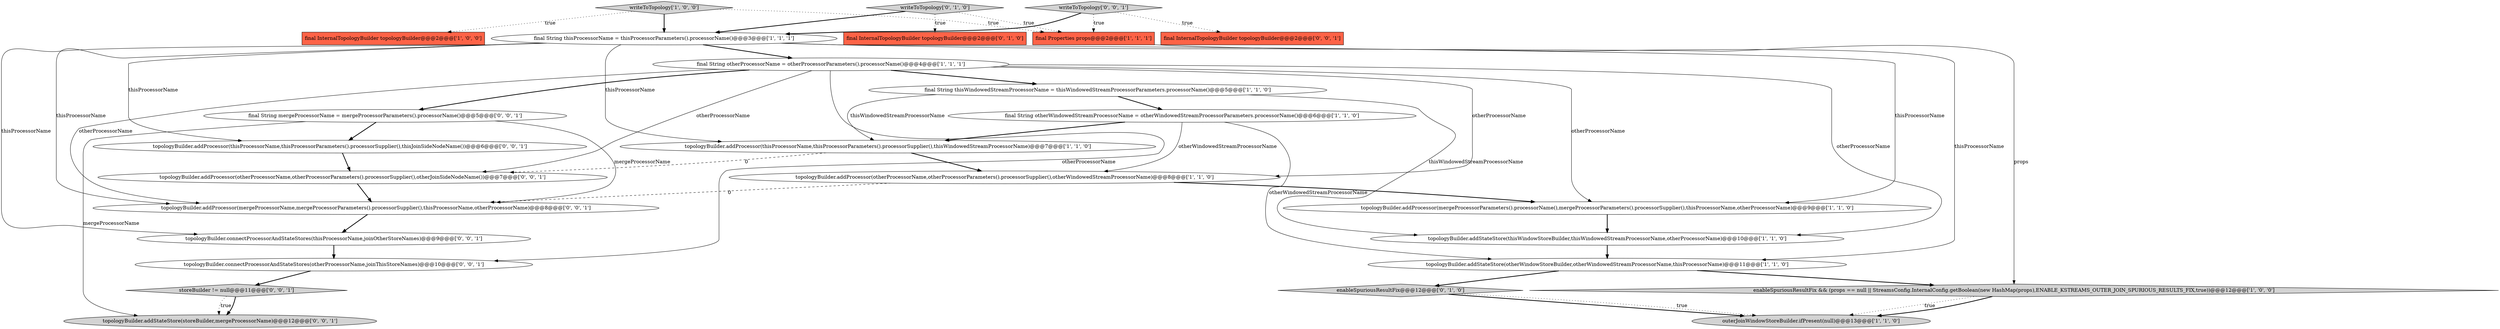 digraph {
22 [style = filled, label = "final String mergeProcessorName = mergeProcessorParameters().processorName()@@@5@@@['0', '0', '1']", fillcolor = white, shape = ellipse image = "AAA0AAABBB3BBB"];
26 [style = filled, label = "topologyBuilder.connectProcessorAndStateStores(thisProcessorName,joinOtherStoreNames)@@@9@@@['0', '0', '1']", fillcolor = white, shape = ellipse image = "AAA0AAABBB3BBB"];
2 [style = filled, label = "topologyBuilder.addProcessor(mergeProcessorParameters().processorName(),mergeProcessorParameters().processorSupplier(),thisProcessorName,otherProcessorName)@@@9@@@['1', '1', '0']", fillcolor = white, shape = ellipse image = "AAA0AAABBB1BBB"];
14 [style = filled, label = "final InternalTopologyBuilder topologyBuilder@@@2@@@['0', '1', '0']", fillcolor = tomato, shape = box image = "AAA0AAABBB2BBB"];
17 [style = filled, label = "topologyBuilder.addProcessor(thisProcessorName,thisProcessorParameters().processorSupplier(),thisJoinSideNodeName())@@@6@@@['0', '0', '1']", fillcolor = white, shape = ellipse image = "AAA0AAABBB3BBB"];
12 [style = filled, label = "final String thisWindowedStreamProcessorName = thisWindowedStreamProcessorParameters.processorName()@@@5@@@['1', '1', '0']", fillcolor = white, shape = ellipse image = "AAA0AAABBB1BBB"];
5 [style = filled, label = "final InternalTopologyBuilder topologyBuilder@@@2@@@['1', '0', '0']", fillcolor = tomato, shape = box image = "AAA0AAABBB1BBB"];
3 [style = filled, label = "final String otherWindowedStreamProcessorName = otherWindowedStreamProcessorParameters.processorName()@@@6@@@['1', '1', '0']", fillcolor = white, shape = ellipse image = "AAA0AAABBB1BBB"];
13 [style = filled, label = "final Properties props@@@2@@@['1', '1', '1']", fillcolor = tomato, shape = box image = "AAA0AAABBB1BBB"];
6 [style = filled, label = "final String thisProcessorName = thisProcessorParameters().processorName()@@@3@@@['1', '1', '1']", fillcolor = white, shape = ellipse image = "AAA0AAABBB1BBB"];
7 [style = filled, label = "topologyBuilder.addStateStore(thisWindowStoreBuilder,thisWindowedStreamProcessorName,otherProcessorName)@@@10@@@['1', '1', '0']", fillcolor = white, shape = ellipse image = "AAA0AAABBB1BBB"];
21 [style = filled, label = "storeBuilder != null@@@11@@@['0', '0', '1']", fillcolor = lightgray, shape = diamond image = "AAA0AAABBB3BBB"];
0 [style = filled, label = "topologyBuilder.addStateStore(otherWindowStoreBuilder,otherWindowedStreamProcessorName,thisProcessorName)@@@11@@@['1', '1', '0']", fillcolor = white, shape = ellipse image = "AAA0AAABBB1BBB"];
1 [style = filled, label = "writeToTopology['1', '0', '0']", fillcolor = lightgray, shape = diamond image = "AAA0AAABBB1BBB"];
9 [style = filled, label = "final String otherProcessorName = otherProcessorParameters().processorName()@@@4@@@['1', '1', '1']", fillcolor = white, shape = ellipse image = "AAA0AAABBB1BBB"];
4 [style = filled, label = "topologyBuilder.addProcessor(thisProcessorName,thisProcessorParameters().processorSupplier(),thisWindowedStreamProcessorName)@@@7@@@['1', '1', '0']", fillcolor = white, shape = ellipse image = "AAA0AAABBB1BBB"];
20 [style = filled, label = "topologyBuilder.addStateStore(storeBuilder,mergeProcessorName)@@@12@@@['0', '0', '1']", fillcolor = lightgray, shape = ellipse image = "AAA0AAABBB3BBB"];
8 [style = filled, label = "enableSpuriousResultFix && (props == null || StreamsConfig.InternalConfig.getBoolean(new HashMap(props),ENABLE_KSTREAMS_OUTER_JOIN_SPURIOUS_RESULTS_FIX,true))@@@12@@@['1', '0', '0']", fillcolor = lightgray, shape = diamond image = "AAA0AAABBB1BBB"];
16 [style = filled, label = "enableSpuriousResultFix@@@12@@@['0', '1', '0']", fillcolor = lightgray, shape = diamond image = "AAA0AAABBB2BBB"];
19 [style = filled, label = "final InternalTopologyBuilder topologyBuilder@@@2@@@['0', '0', '1']", fillcolor = tomato, shape = box image = "AAA0AAABBB3BBB"];
18 [style = filled, label = "topologyBuilder.addProcessor(otherProcessorName,otherProcessorParameters().processorSupplier(),otherJoinSideNodeName())@@@7@@@['0', '0', '1']", fillcolor = white, shape = ellipse image = "AAA0AAABBB3BBB"];
11 [style = filled, label = "topologyBuilder.addProcessor(otherProcessorName,otherProcessorParameters().processorSupplier(),otherWindowedStreamProcessorName)@@@8@@@['1', '1', '0']", fillcolor = white, shape = ellipse image = "AAA0AAABBB1BBB"];
23 [style = filled, label = "topologyBuilder.connectProcessorAndStateStores(otherProcessorName,joinThisStoreNames)@@@10@@@['0', '0', '1']", fillcolor = white, shape = ellipse image = "AAA0AAABBB3BBB"];
25 [style = filled, label = "topologyBuilder.addProcessor(mergeProcessorName,mergeProcessorParameters().processorSupplier(),thisProcessorName,otherProcessorName)@@@8@@@['0', '0', '1']", fillcolor = white, shape = ellipse image = "AAA0AAABBB3BBB"];
10 [style = filled, label = "outerJoinWindowStoreBuilder.ifPresent(null)@@@13@@@['1', '1', '0']", fillcolor = lightgray, shape = ellipse image = "AAA0AAABBB1BBB"];
15 [style = filled, label = "writeToTopology['0', '1', '0']", fillcolor = lightgray, shape = diamond image = "AAA0AAABBB2BBB"];
24 [style = filled, label = "writeToTopology['0', '0', '1']", fillcolor = lightgray, shape = diamond image = "AAA0AAABBB3BBB"];
3->0 [style = solid, label="otherWindowedStreamProcessorName"];
6->0 [style = solid, label="thisProcessorName"];
9->22 [style = bold, label=""];
8->10 [style = dotted, label="true"];
24->13 [style = dotted, label="true"];
12->4 [style = solid, label="thisWindowedStreamProcessorName"];
9->7 [style = solid, label="otherProcessorName"];
15->13 [style = dotted, label="true"];
9->11 [style = solid, label="otherProcessorName"];
2->7 [style = bold, label=""];
17->18 [style = bold, label=""];
4->11 [style = bold, label=""];
25->26 [style = bold, label=""];
22->20 [style = solid, label="mergeProcessorName"];
6->4 [style = solid, label="thisProcessorName"];
12->7 [style = solid, label="thisWindowedStreamProcessorName"];
11->25 [style = dashed, label="0"];
18->25 [style = bold, label=""];
0->8 [style = bold, label=""];
22->17 [style = bold, label=""];
1->6 [style = bold, label=""];
21->20 [style = dotted, label="true"];
16->10 [style = bold, label=""];
11->2 [style = bold, label=""];
15->6 [style = bold, label=""];
9->23 [style = solid, label="otherProcessorName"];
6->9 [style = bold, label=""];
23->21 [style = bold, label=""];
13->8 [style = solid, label="props"];
6->17 [style = solid, label="thisProcessorName"];
6->25 [style = solid, label="thisProcessorName"];
24->19 [style = dotted, label="true"];
9->18 [style = solid, label="otherProcessorName"];
21->20 [style = bold, label=""];
1->5 [style = dotted, label="true"];
1->13 [style = dotted, label="true"];
12->3 [style = bold, label=""];
16->10 [style = dotted, label="true"];
7->0 [style = bold, label=""];
6->2 [style = solid, label="thisProcessorName"];
22->25 [style = solid, label="mergeProcessorName"];
26->23 [style = bold, label=""];
4->18 [style = dashed, label="0"];
3->11 [style = solid, label="otherWindowedStreamProcessorName"];
24->6 [style = bold, label=""];
15->14 [style = dotted, label="true"];
9->2 [style = solid, label="otherProcessorName"];
6->26 [style = solid, label="thisProcessorName"];
9->25 [style = solid, label="otherProcessorName"];
3->4 [style = bold, label=""];
8->10 [style = bold, label=""];
9->12 [style = bold, label=""];
0->16 [style = bold, label=""];
}
